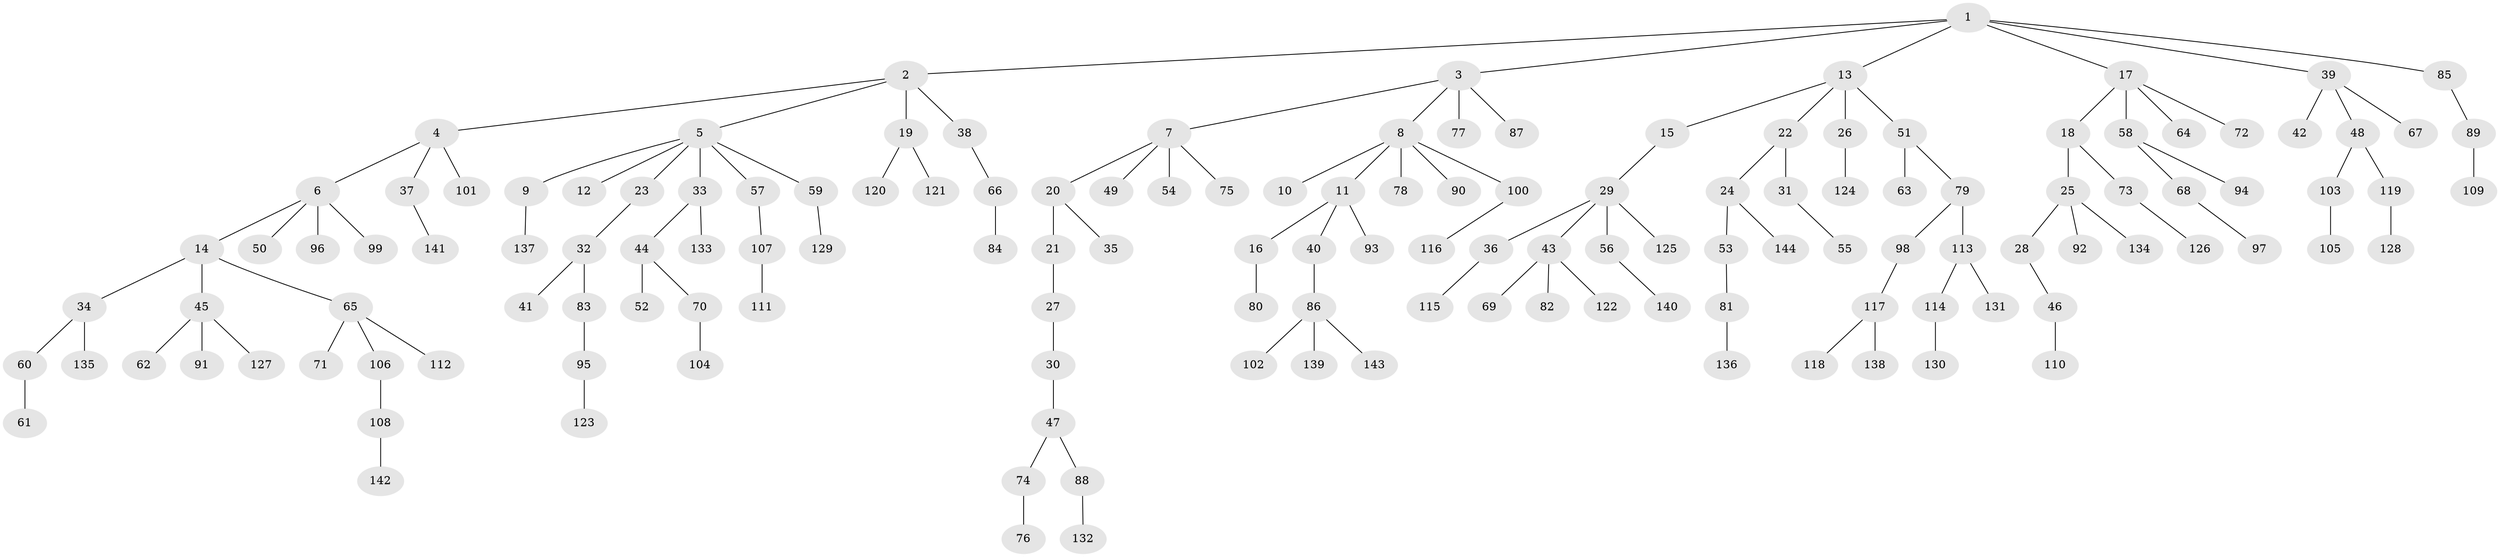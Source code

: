 // Generated by graph-tools (version 1.1) at 2025/52/03/09/25 04:52:46]
// undirected, 144 vertices, 143 edges
graph export_dot {
graph [start="1"]
  node [color=gray90,style=filled];
  1;
  2;
  3;
  4;
  5;
  6;
  7;
  8;
  9;
  10;
  11;
  12;
  13;
  14;
  15;
  16;
  17;
  18;
  19;
  20;
  21;
  22;
  23;
  24;
  25;
  26;
  27;
  28;
  29;
  30;
  31;
  32;
  33;
  34;
  35;
  36;
  37;
  38;
  39;
  40;
  41;
  42;
  43;
  44;
  45;
  46;
  47;
  48;
  49;
  50;
  51;
  52;
  53;
  54;
  55;
  56;
  57;
  58;
  59;
  60;
  61;
  62;
  63;
  64;
  65;
  66;
  67;
  68;
  69;
  70;
  71;
  72;
  73;
  74;
  75;
  76;
  77;
  78;
  79;
  80;
  81;
  82;
  83;
  84;
  85;
  86;
  87;
  88;
  89;
  90;
  91;
  92;
  93;
  94;
  95;
  96;
  97;
  98;
  99;
  100;
  101;
  102;
  103;
  104;
  105;
  106;
  107;
  108;
  109;
  110;
  111;
  112;
  113;
  114;
  115;
  116;
  117;
  118;
  119;
  120;
  121;
  122;
  123;
  124;
  125;
  126;
  127;
  128;
  129;
  130;
  131;
  132;
  133;
  134;
  135;
  136;
  137;
  138;
  139;
  140;
  141;
  142;
  143;
  144;
  1 -- 2;
  1 -- 3;
  1 -- 13;
  1 -- 17;
  1 -- 39;
  1 -- 85;
  2 -- 4;
  2 -- 5;
  2 -- 19;
  2 -- 38;
  3 -- 7;
  3 -- 8;
  3 -- 77;
  3 -- 87;
  4 -- 6;
  4 -- 37;
  4 -- 101;
  5 -- 9;
  5 -- 12;
  5 -- 23;
  5 -- 33;
  5 -- 57;
  5 -- 59;
  6 -- 14;
  6 -- 50;
  6 -- 96;
  6 -- 99;
  7 -- 20;
  7 -- 49;
  7 -- 54;
  7 -- 75;
  8 -- 10;
  8 -- 11;
  8 -- 78;
  8 -- 90;
  8 -- 100;
  9 -- 137;
  11 -- 16;
  11 -- 40;
  11 -- 93;
  13 -- 15;
  13 -- 22;
  13 -- 26;
  13 -- 51;
  14 -- 34;
  14 -- 45;
  14 -- 65;
  15 -- 29;
  16 -- 80;
  17 -- 18;
  17 -- 58;
  17 -- 64;
  17 -- 72;
  18 -- 25;
  18 -- 73;
  19 -- 120;
  19 -- 121;
  20 -- 21;
  20 -- 35;
  21 -- 27;
  22 -- 24;
  22 -- 31;
  23 -- 32;
  24 -- 53;
  24 -- 144;
  25 -- 28;
  25 -- 92;
  25 -- 134;
  26 -- 124;
  27 -- 30;
  28 -- 46;
  29 -- 36;
  29 -- 43;
  29 -- 56;
  29 -- 125;
  30 -- 47;
  31 -- 55;
  32 -- 41;
  32 -- 83;
  33 -- 44;
  33 -- 133;
  34 -- 60;
  34 -- 135;
  36 -- 115;
  37 -- 141;
  38 -- 66;
  39 -- 42;
  39 -- 48;
  39 -- 67;
  40 -- 86;
  43 -- 69;
  43 -- 82;
  43 -- 122;
  44 -- 52;
  44 -- 70;
  45 -- 62;
  45 -- 91;
  45 -- 127;
  46 -- 110;
  47 -- 74;
  47 -- 88;
  48 -- 103;
  48 -- 119;
  51 -- 63;
  51 -- 79;
  53 -- 81;
  56 -- 140;
  57 -- 107;
  58 -- 68;
  58 -- 94;
  59 -- 129;
  60 -- 61;
  65 -- 71;
  65 -- 106;
  65 -- 112;
  66 -- 84;
  68 -- 97;
  70 -- 104;
  73 -- 126;
  74 -- 76;
  79 -- 98;
  79 -- 113;
  81 -- 136;
  83 -- 95;
  85 -- 89;
  86 -- 102;
  86 -- 139;
  86 -- 143;
  88 -- 132;
  89 -- 109;
  95 -- 123;
  98 -- 117;
  100 -- 116;
  103 -- 105;
  106 -- 108;
  107 -- 111;
  108 -- 142;
  113 -- 114;
  113 -- 131;
  114 -- 130;
  117 -- 118;
  117 -- 138;
  119 -- 128;
}
